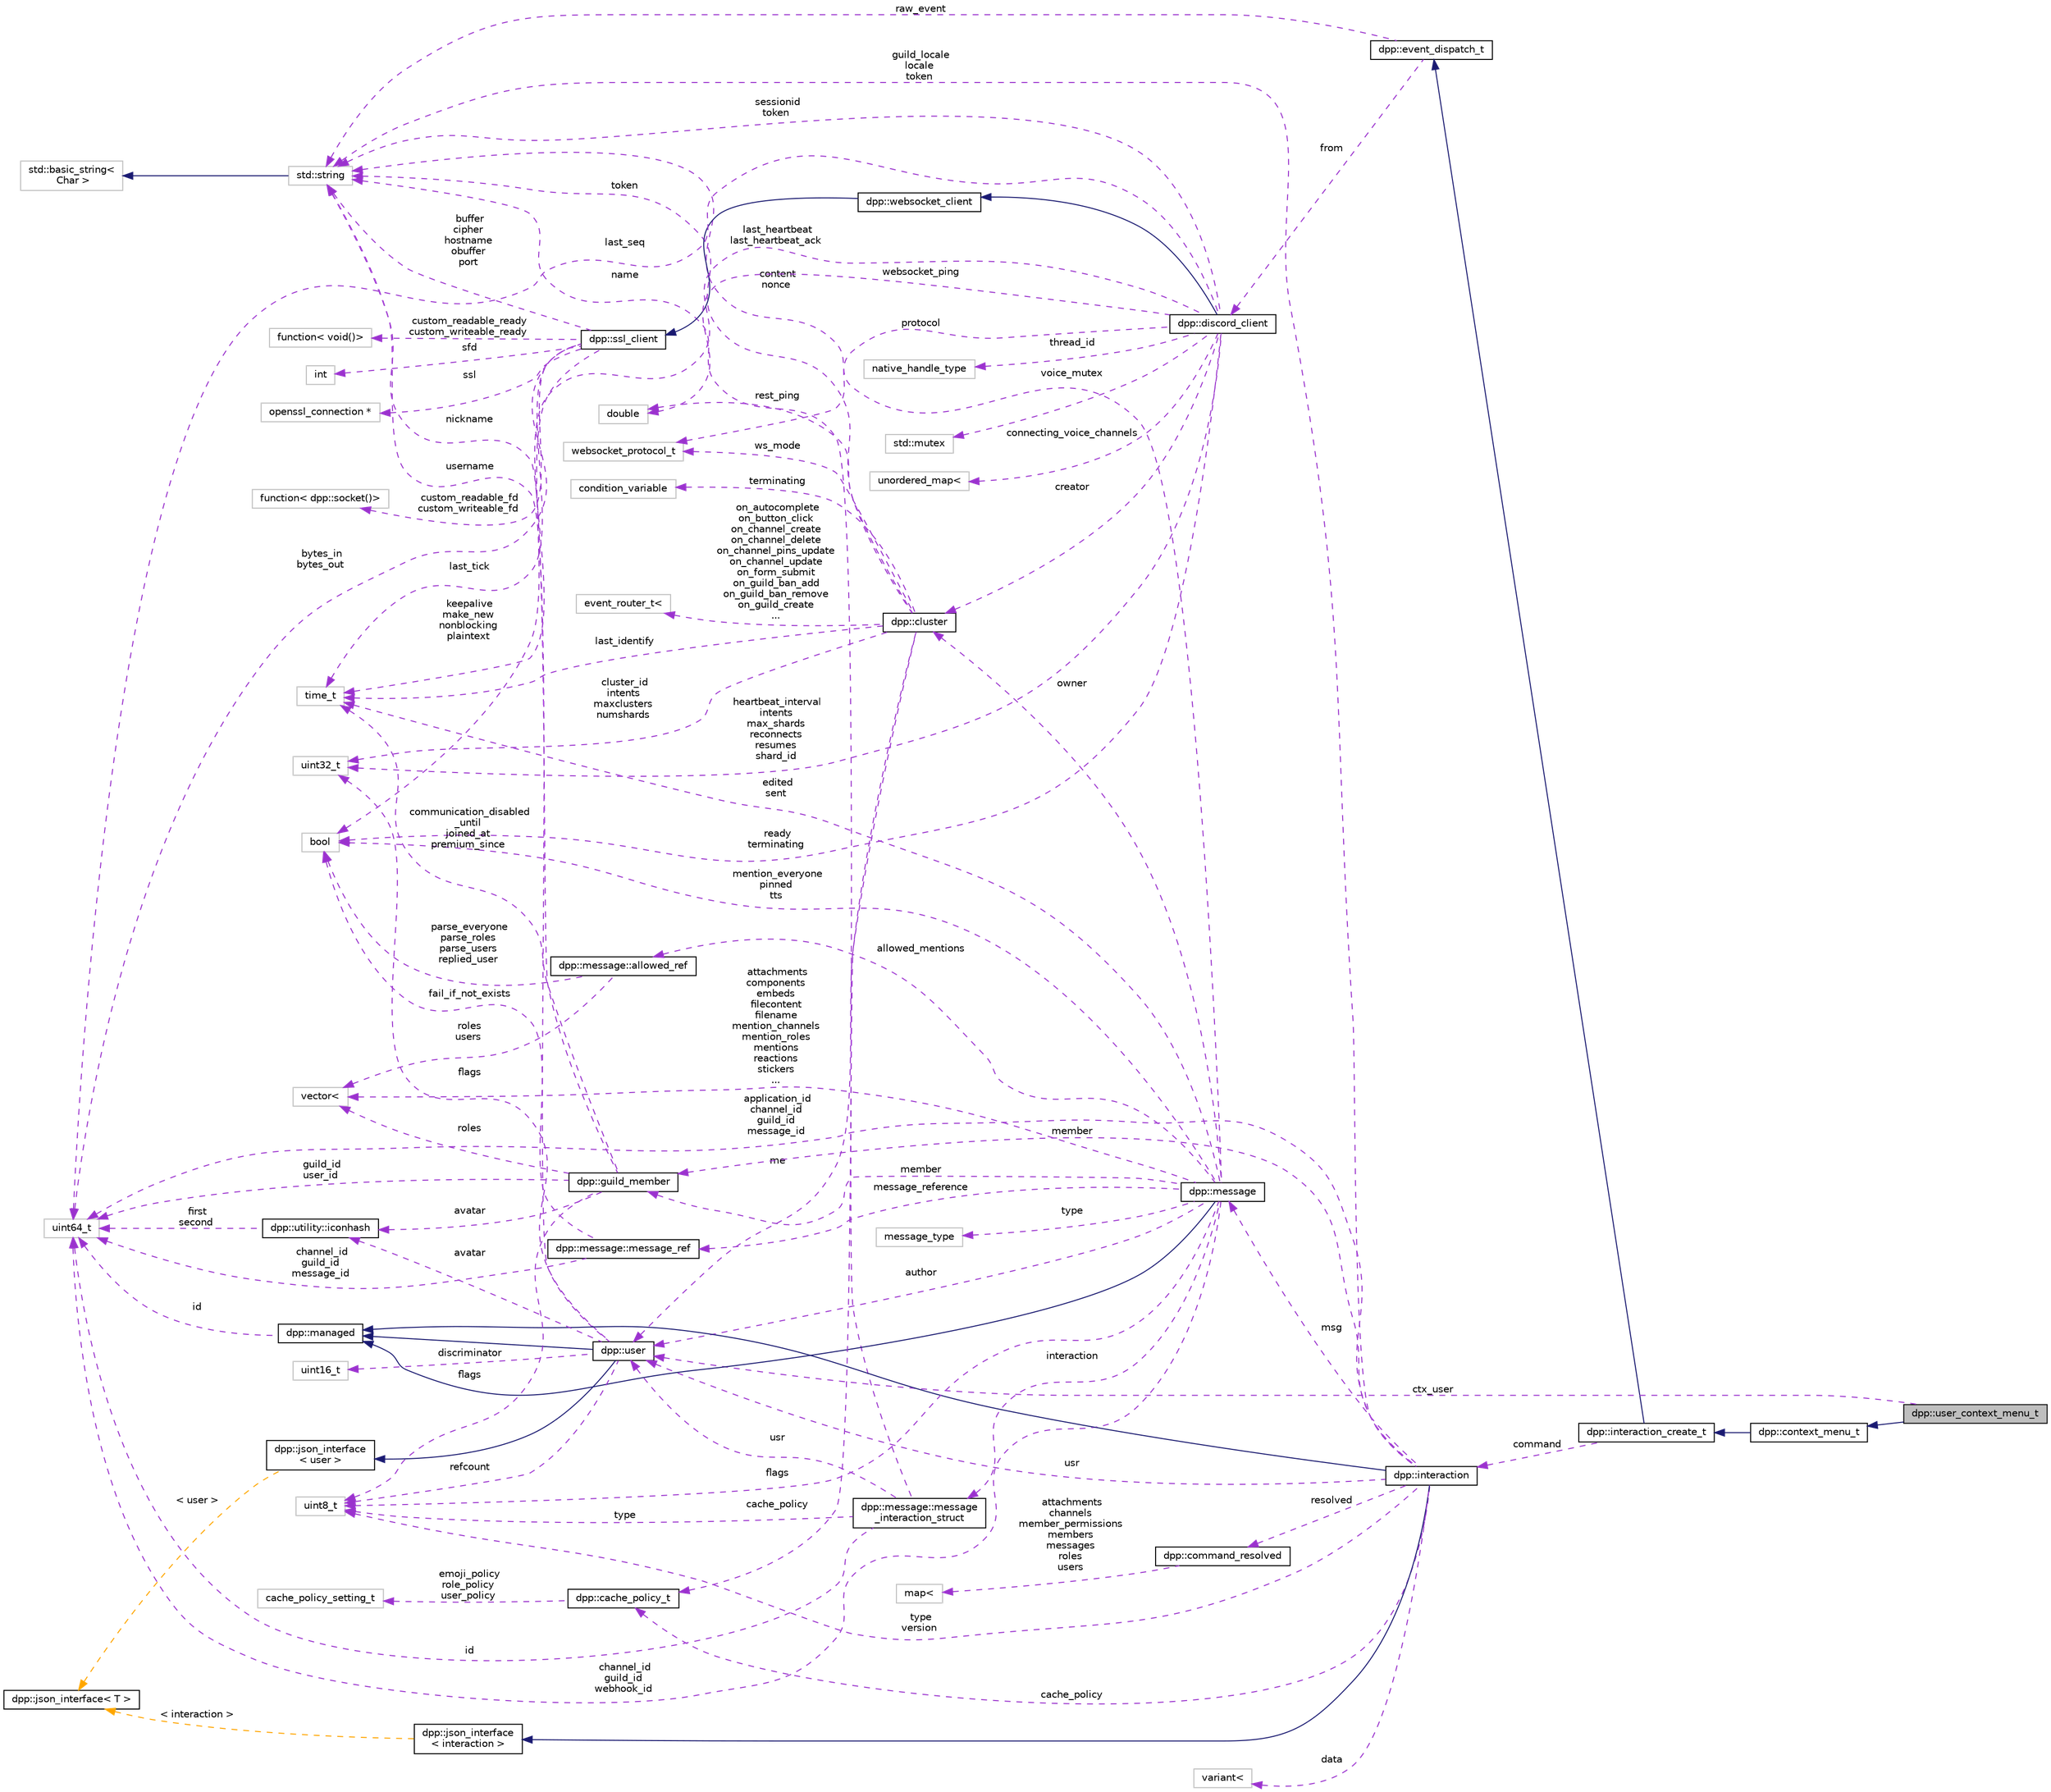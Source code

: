 digraph "dpp::user_context_menu_t"
{
 // INTERACTIVE_SVG=YES
 // LATEX_PDF_SIZE
  bgcolor="transparent";
  edge [fontname="Helvetica",fontsize="10",labelfontname="Helvetica",labelfontsize="10"];
  node [fontname="Helvetica",fontsize="10",shape=record];
  rankdir="LR";
  Node1 [label="dpp::user_context_menu_t",height=0.2,width=0.4,color="black", fillcolor="grey75", style="filled", fontcolor="black",tooltip="Event parameter for context menu interactions for users."];
  Node2 -> Node1 [dir="back",color="midnightblue",fontsize="10",style="solid",fontname="Helvetica"];
  Node2 [label="dpp::context_menu_t",height=0.2,width=0.4,color="black",URL="$structdpp_1_1context__menu__t.html",tooltip="Base class for context menu interactions, e.g. right click on user or message."];
  Node3 -> Node2 [dir="back",color="midnightblue",fontsize="10",style="solid",fontname="Helvetica"];
  Node3 [label="dpp::interaction_create_t",height=0.2,width=0.4,color="black",URL="$structdpp_1_1interaction__create__t.html",tooltip="Create interaction."];
  Node4 -> Node3 [dir="back",color="midnightblue",fontsize="10",style="solid",fontname="Helvetica"];
  Node4 [label="dpp::event_dispatch_t",height=0.2,width=0.4,color="black",URL="$structdpp_1_1event__dispatch__t.html",tooltip="Base event parameter struct. Each event you receive from the library will have its parameter derived ..."];
  Node5 -> Node4 [dir="back",color="darkorchid3",fontsize="10",style="dashed",label=" raw_event" ,fontname="Helvetica"];
  Node5 [label="std::string",height=0.2,width=0.4,color="grey75",tooltip=" "];
  Node6 -> Node5 [dir="back",color="midnightblue",fontsize="10",style="solid",fontname="Helvetica"];
  Node6 [label="std::basic_string\<\l Char \>",height=0.2,width=0.4,color="grey75",tooltip=" "];
  Node7 -> Node4 [dir="back",color="darkorchid3",fontsize="10",style="dashed",label=" from" ,fontname="Helvetica"];
  Node7 [label="dpp::discord_client",height=0.2,width=0.4,color="black",URL="$classdpp_1_1discord__client.html",tooltip="Implements a discord client. Each discord_client connects to one shard and derives from a websocket c..."];
  Node8 -> Node7 [dir="back",color="midnightblue",fontsize="10",style="solid",fontname="Helvetica"];
  Node8 [label="dpp::websocket_client",height=0.2,width=0.4,color="black",URL="$classdpp_1_1websocket__client.html",tooltip="Implements a websocket client based on the SSL client."];
  Node9 -> Node8 [dir="back",color="midnightblue",fontsize="10",style="solid",fontname="Helvetica"];
  Node9 [label="dpp::ssl_client",height=0.2,width=0.4,color="black",URL="$classdpp_1_1ssl__client.html",tooltip="Implements a simple non-blocking SSL stream client."];
  Node5 -> Node9 [dir="back",color="darkorchid3",fontsize="10",style="dashed",label=" buffer\ncipher\nhostname\nobuffer\nport" ,fontname="Helvetica"];
  Node10 -> Node9 [dir="back",color="darkorchid3",fontsize="10",style="dashed",label=" keepalive\nmake_new\nnonblocking\nplaintext" ,fontname="Helvetica"];
  Node10 [label="bool",height=0.2,width=0.4,color="grey75",tooltip=" "];
  Node11 -> Node9 [dir="back",color="darkorchid3",fontsize="10",style="dashed",label=" sfd" ,fontname="Helvetica"];
  Node11 [label="int",height=0.2,width=0.4,color="grey75",tooltip=" "];
  Node12 -> Node9 [dir="back",color="darkorchid3",fontsize="10",style="dashed",label=" ssl" ,fontname="Helvetica"];
  Node12 [label="openssl_connection *",height=0.2,width=0.4,color="grey75",tooltip=" "];
  Node13 -> Node9 [dir="back",color="darkorchid3",fontsize="10",style="dashed",label=" last_tick" ,fontname="Helvetica"];
  Node13 [label="time_t",height=0.2,width=0.4,color="grey75",tooltip=" "];
  Node14 -> Node9 [dir="back",color="darkorchid3",fontsize="10",style="dashed",label=" bytes_in\nbytes_out" ,fontname="Helvetica"];
  Node14 [label="uint64_t",height=0.2,width=0.4,color="grey75",tooltip=" "];
  Node15 -> Node9 [dir="back",color="darkorchid3",fontsize="10",style="dashed",label=" custom_readable_fd\ncustom_writeable_fd" ,fontname="Helvetica"];
  Node15 [label="function\< dpp::socket()\>",height=0.2,width=0.4,color="grey75",tooltip=" "];
  Node16 -> Node9 [dir="back",color="darkorchid3",fontsize="10",style="dashed",label=" custom_readable_ready\ncustom_writeable_ready" ,fontname="Helvetica"];
  Node16 [label="function\< void()\>",height=0.2,width=0.4,color="grey75",tooltip=" "];
  Node10 -> Node7 [dir="back",color="darkorchid3",fontsize="10",style="dashed",label=" ready\nterminating" ,fontname="Helvetica"];
  Node17 -> Node7 [dir="back",color="darkorchid3",fontsize="10",style="dashed",label=" creator" ,fontname="Helvetica"];
  Node17 [label="dpp::cluster",height=0.2,width=0.4,color="black",URL="$classdpp_1_1cluster.html",tooltip="The cluster class represents a group of shards and a command queue for sending and receiving commands..."];
  Node5 -> Node17 [dir="back",color="darkorchid3",fontsize="10",style="dashed",label=" token" ,fontname="Helvetica"];
  Node13 -> Node17 [dir="back",color="darkorchid3",fontsize="10",style="dashed",label=" last_identify" ,fontname="Helvetica"];
  Node18 -> Node17 [dir="back",color="darkorchid3",fontsize="10",style="dashed",label=" cluster_id\nintents\nmaxclusters\nnumshards" ,fontname="Helvetica"];
  Node18 [label="uint32_t",height=0.2,width=0.4,color="grey75",tooltip=" "];
  Node19 -> Node17 [dir="back",color="darkorchid3",fontsize="10",style="dashed",label=" rest_ping" ,fontname="Helvetica"];
  Node19 [label="double",height=0.2,width=0.4,color="grey75",tooltip=" "];
  Node20 -> Node17 [dir="back",color="darkorchid3",fontsize="10",style="dashed",label=" me" ,fontname="Helvetica"];
  Node20 [label="dpp::user",height=0.2,width=0.4,color="black",URL="$classdpp_1_1user.html",tooltip="Represents a user on discord. May or may not be a member of a dpp::guild."];
  Node21 -> Node20 [dir="back",color="midnightblue",fontsize="10",style="solid",fontname="Helvetica"];
  Node21 [label="dpp::managed",height=0.2,width=0.4,color="black",URL="$classdpp_1_1managed.html",tooltip="The managed class is the base class for various types that can be stored in a cache that are identifi..."];
  Node14 -> Node21 [dir="back",color="darkorchid3",fontsize="10",style="dashed",label=" id" ,fontname="Helvetica"];
  Node22 -> Node20 [dir="back",color="midnightblue",fontsize="10",style="solid",fontname="Helvetica"];
  Node22 [label="dpp::json_interface\l\< user \>",height=0.2,width=0.4,color="black",URL="$structdpp_1_1json__interface.html",tooltip=" "];
  Node23 -> Node22 [dir="back",color="orange",fontsize="10",style="dashed",label=" \< user \>" ,fontname="Helvetica"];
  Node23 [label="dpp::json_interface\< T \>",height=0.2,width=0.4,color="black",URL="$structdpp_1_1json__interface.html",tooltip="Represents an interface for an object that can optionally implement functions for converting to and f..."];
  Node5 -> Node20 [dir="back",color="darkorchid3",fontsize="10",style="dashed",label=" username" ,fontname="Helvetica"];
  Node24 -> Node20 [dir="back",color="darkorchid3",fontsize="10",style="dashed",label=" avatar" ,fontname="Helvetica"];
  Node24 [label="dpp::utility::iconhash",height=0.2,width=0.4,color="black",URL="$structdpp_1_1utility_1_1iconhash.html",tooltip="Store a 128 bit icon hash (profile picture, server icon etc) as a 128 bit binary value made of two ui..."];
  Node14 -> Node24 [dir="back",color="darkorchid3",fontsize="10",style="dashed",label=" first\nsecond" ,fontname="Helvetica"];
  Node18 -> Node20 [dir="back",color="darkorchid3",fontsize="10",style="dashed",label=" flags" ,fontname="Helvetica"];
  Node25 -> Node20 [dir="back",color="darkorchid3",fontsize="10",style="dashed",label=" discriminator" ,fontname="Helvetica"];
  Node25 [label="uint16_t",height=0.2,width=0.4,color="grey75",tooltip=" "];
  Node26 -> Node20 [dir="back",color="darkorchid3",fontsize="10",style="dashed",label=" refcount" ,fontname="Helvetica"];
  Node26 [label="uint8_t",height=0.2,width=0.4,color="grey75",tooltip=" "];
  Node27 -> Node17 [dir="back",color="darkorchid3",fontsize="10",style="dashed",label=" cache_policy" ,fontname="Helvetica"];
  Node27 [label="dpp::cache_policy_t",height=0.2,width=0.4,color="black",URL="$structdpp_1_1cache__policy__t.html",tooltip="Represents the caching policy of the cluster."];
  Node28 -> Node27 [dir="back",color="darkorchid3",fontsize="10",style="dashed",label=" emoji_policy\nrole_policy\nuser_policy" ,fontname="Helvetica"];
  Node28 [label="cache_policy_setting_t",height=0.2,width=0.4,color="grey75",tooltip=" "];
  Node29 -> Node17 [dir="back",color="darkorchid3",fontsize="10",style="dashed",label=" ws_mode" ,fontname="Helvetica"];
  Node29 [label="websocket_protocol_t",height=0.2,width=0.4,color="grey75",tooltip=" "];
  Node30 -> Node17 [dir="back",color="darkorchid3",fontsize="10",style="dashed",label=" terminating" ,fontname="Helvetica"];
  Node30 [label="condition_variable",height=0.2,width=0.4,color="grey75",tooltip=" "];
  Node31 -> Node17 [dir="back",color="darkorchid3",fontsize="10",style="dashed",label=" on_autocomplete\non_button_click\non_channel_create\non_channel_delete\non_channel_pins_update\non_channel_update\non_form_submit\non_guild_ban_add\non_guild_ban_remove\non_guild_create\n..." ,fontname="Helvetica"];
  Node31 [label="event_router_t\<",height=0.2,width=0.4,color="grey75",tooltip=" "];
  Node18 -> Node7 [dir="back",color="darkorchid3",fontsize="10",style="dashed",label=" heartbeat_interval\nintents\nmax_shards\nreconnects\nresumes\nshard_id" ,fontname="Helvetica"];
  Node13 -> Node7 [dir="back",color="darkorchid3",fontsize="10",style="dashed",label=" last_heartbeat\nlast_heartbeat_ack" ,fontname="Helvetica"];
  Node32 -> Node7 [dir="back",color="darkorchid3",fontsize="10",style="dashed",label=" thread_id" ,fontname="Helvetica"];
  Node32 [label="native_handle_type",height=0.2,width=0.4,color="grey75",tooltip=" "];
  Node14 -> Node7 [dir="back",color="darkorchid3",fontsize="10",style="dashed",label=" last_seq" ,fontname="Helvetica"];
  Node5 -> Node7 [dir="back",color="darkorchid3",fontsize="10",style="dashed",label=" sessionid\ntoken" ,fontname="Helvetica"];
  Node33 -> Node7 [dir="back",color="darkorchid3",fontsize="10",style="dashed",label=" voice_mutex" ,fontname="Helvetica"];
  Node33 [label="std::mutex",height=0.2,width=0.4,color="grey75",tooltip=" "];
  Node19 -> Node7 [dir="back",color="darkorchid3",fontsize="10",style="dashed",label=" websocket_ping" ,fontname="Helvetica"];
  Node29 -> Node7 [dir="back",color="darkorchid3",fontsize="10",style="dashed",label=" protocol" ,fontname="Helvetica"];
  Node34 -> Node7 [dir="back",color="darkorchid3",fontsize="10",style="dashed",label=" connecting_voice_channels" ,fontname="Helvetica"];
  Node34 [label="unordered_map\<",height=0.2,width=0.4,color="grey75",tooltip=" "];
  Node35 -> Node3 [dir="back",color="darkorchid3",fontsize="10",style="dashed",label=" command" ,fontname="Helvetica"];
  Node35 [label="dpp::interaction",height=0.2,width=0.4,color="black",URL="$classdpp_1_1interaction.html",tooltip="An interaction represents a user running a command and arrives via the dpp::cluster::on_interaction_c..."];
  Node21 -> Node35 [dir="back",color="midnightblue",fontsize="10",style="solid",fontname="Helvetica"];
  Node36 -> Node35 [dir="back",color="midnightblue",fontsize="10",style="solid",fontname="Helvetica"];
  Node36 [label="dpp::json_interface\l\< interaction \>",height=0.2,width=0.4,color="black",URL="$structdpp_1_1json__interface.html",tooltip=" "];
  Node23 -> Node36 [dir="back",color="orange",fontsize="10",style="dashed",label=" \< interaction \>" ,fontname="Helvetica"];
  Node14 -> Node35 [dir="back",color="darkorchid3",fontsize="10",style="dashed",label=" application_id\nchannel_id\nguild_id\nmessage_id" ,fontname="Helvetica"];
  Node26 -> Node35 [dir="back",color="darkorchid3",fontsize="10",style="dashed",label=" type\nversion" ,fontname="Helvetica"];
  Node37 -> Node35 [dir="back",color="darkorchid3",fontsize="10",style="dashed",label=" data" ,fontname="Helvetica"];
  Node37 [label="variant\<",height=0.2,width=0.4,color="grey75",tooltip=" "];
  Node38 -> Node35 [dir="back",color="darkorchid3",fontsize="10",style="dashed",label=" msg" ,fontname="Helvetica"];
  Node38 [label="dpp::message",height=0.2,width=0.4,color="black",URL="$structdpp_1_1message.html",tooltip="Represents messages sent and received on Discord."];
  Node21 -> Node38 [dir="back",color="midnightblue",fontsize="10",style="solid",fontname="Helvetica"];
  Node14 -> Node38 [dir="back",color="darkorchid3",fontsize="10",style="dashed",label=" channel_id\nguild_id\nwebhook_id" ,fontname="Helvetica"];
  Node20 -> Node38 [dir="back",color="darkorchid3",fontsize="10",style="dashed",label=" author" ,fontname="Helvetica"];
  Node39 -> Node38 [dir="back",color="darkorchid3",fontsize="10",style="dashed",label=" member" ,fontname="Helvetica"];
  Node39 [label="dpp::guild_member",height=0.2,width=0.4,color="black",URL="$classdpp_1_1guild__member.html",tooltip="Represents dpp::user membership upon a dpp::guild. This contains the user's nickname,..."];
  Node5 -> Node39 [dir="back",color="darkorchid3",fontsize="10",style="dashed",label=" nickname" ,fontname="Helvetica"];
  Node40 -> Node39 [dir="back",color="darkorchid3",fontsize="10",style="dashed",label=" roles" ,fontname="Helvetica"];
  Node40 [label="vector\<",height=0.2,width=0.4,color="grey75",tooltip=" "];
  Node14 -> Node39 [dir="back",color="darkorchid3",fontsize="10",style="dashed",label=" guild_id\nuser_id" ,fontname="Helvetica"];
  Node24 -> Node39 [dir="back",color="darkorchid3",fontsize="10",style="dashed",label=" avatar" ,fontname="Helvetica"];
  Node13 -> Node39 [dir="back",color="darkorchid3",fontsize="10",style="dashed",label=" communication_disabled\l_until\njoined_at\npremium_since" ,fontname="Helvetica"];
  Node26 -> Node39 [dir="back",color="darkorchid3",fontsize="10",style="dashed",label=" flags" ,fontname="Helvetica"];
  Node5 -> Node38 [dir="back",color="darkorchid3",fontsize="10",style="dashed",label=" content\nnonce" ,fontname="Helvetica"];
  Node40 -> Node38 [dir="back",color="darkorchid3",fontsize="10",style="dashed",label=" attachments\ncomponents\nembeds\nfilecontent\nfilename\nmention_channels\nmention_roles\nmentions\nreactions\nstickers\n..." ,fontname="Helvetica"];
  Node13 -> Node38 [dir="back",color="darkorchid3",fontsize="10",style="dashed",label=" edited\nsent" ,fontname="Helvetica"];
  Node10 -> Node38 [dir="back",color="darkorchid3",fontsize="10",style="dashed",label=" mention_everyone\npinned\ntts" ,fontname="Helvetica"];
  Node26 -> Node38 [dir="back",color="darkorchid3",fontsize="10",style="dashed",label=" flags" ,fontname="Helvetica"];
  Node41 -> Node38 [dir="back",color="darkorchid3",fontsize="10",style="dashed",label=" type" ,fontname="Helvetica"];
  Node41 [label="message_type",height=0.2,width=0.4,color="grey75",tooltip=" "];
  Node42 -> Node38 [dir="back",color="darkorchid3",fontsize="10",style="dashed",label=" message_reference" ,fontname="Helvetica"];
  Node42 [label="dpp::message::message_ref",height=0.2,width=0.4,color="black",URL="$structdpp_1_1message_1_1message__ref.html",tooltip="Reference to another message, e.g. a reply."];
  Node14 -> Node42 [dir="back",color="darkorchid3",fontsize="10",style="dashed",label=" channel_id\nguild_id\nmessage_id" ,fontname="Helvetica"];
  Node10 -> Node42 [dir="back",color="darkorchid3",fontsize="10",style="dashed",label=" fail_if_not_exists" ,fontname="Helvetica"];
  Node43 -> Node38 [dir="back",color="darkorchid3",fontsize="10",style="dashed",label=" interaction" ,fontname="Helvetica"];
  Node43 [label="dpp::message::message\l_interaction_struct",height=0.2,width=0.4,color="black",URL="$structdpp_1_1message_1_1message__interaction__struct.html",tooltip="Reference to an interaction."];
  Node14 -> Node43 [dir="back",color="darkorchid3",fontsize="10",style="dashed",label=" id" ,fontname="Helvetica"];
  Node26 -> Node43 [dir="back",color="darkorchid3",fontsize="10",style="dashed",label=" type" ,fontname="Helvetica"];
  Node5 -> Node43 [dir="back",color="darkorchid3",fontsize="10",style="dashed",label=" name" ,fontname="Helvetica"];
  Node20 -> Node43 [dir="back",color="darkorchid3",fontsize="10",style="dashed",label=" usr" ,fontname="Helvetica"];
  Node44 -> Node38 [dir="back",color="darkorchid3",fontsize="10",style="dashed",label=" allowed_mentions" ,fontname="Helvetica"];
  Node44 [label="dpp::message::allowed_ref",height=0.2,width=0.4,color="black",URL="$structdpp_1_1message_1_1allowed__ref.html",tooltip="Allowed mentions details."];
  Node10 -> Node44 [dir="back",color="darkorchid3",fontsize="10",style="dashed",label=" parse_everyone\nparse_roles\nparse_users\nreplied_user" ,fontname="Helvetica"];
  Node40 -> Node44 [dir="back",color="darkorchid3",fontsize="10",style="dashed",label=" roles\nusers" ,fontname="Helvetica"];
  Node17 -> Node38 [dir="back",color="darkorchid3",fontsize="10",style="dashed",label=" owner" ,fontname="Helvetica"];
  Node39 -> Node35 [dir="back",color="darkorchid3",fontsize="10",style="dashed",label=" member" ,fontname="Helvetica"];
  Node20 -> Node35 [dir="back",color="darkorchid3",fontsize="10",style="dashed",label=" usr" ,fontname="Helvetica"];
  Node5 -> Node35 [dir="back",color="darkorchid3",fontsize="10",style="dashed",label=" guild_locale\nlocale\ntoken" ,fontname="Helvetica"];
  Node45 -> Node35 [dir="back",color="darkorchid3",fontsize="10",style="dashed",label=" resolved" ,fontname="Helvetica"];
  Node45 [label="dpp::command_resolved",height=0.2,width=0.4,color="black",URL="$structdpp_1_1command__resolved.html",tooltip="Resolved snowflake ids to users, guild members, roles and channels."];
  Node46 -> Node45 [dir="back",color="darkorchid3",fontsize="10",style="dashed",label=" attachments\nchannels\nmember_permissions\nmembers\nmessages\nroles\nusers" ,fontname="Helvetica"];
  Node46 [label="map\<",height=0.2,width=0.4,color="grey75",tooltip=" "];
  Node27 -> Node35 [dir="back",color="darkorchid3",fontsize="10",style="dashed",label=" cache_policy" ,fontname="Helvetica"];
  Node20 -> Node1 [dir="back",color="darkorchid3",fontsize="10",style="dashed",label=" ctx_user" ,fontname="Helvetica"];
}
